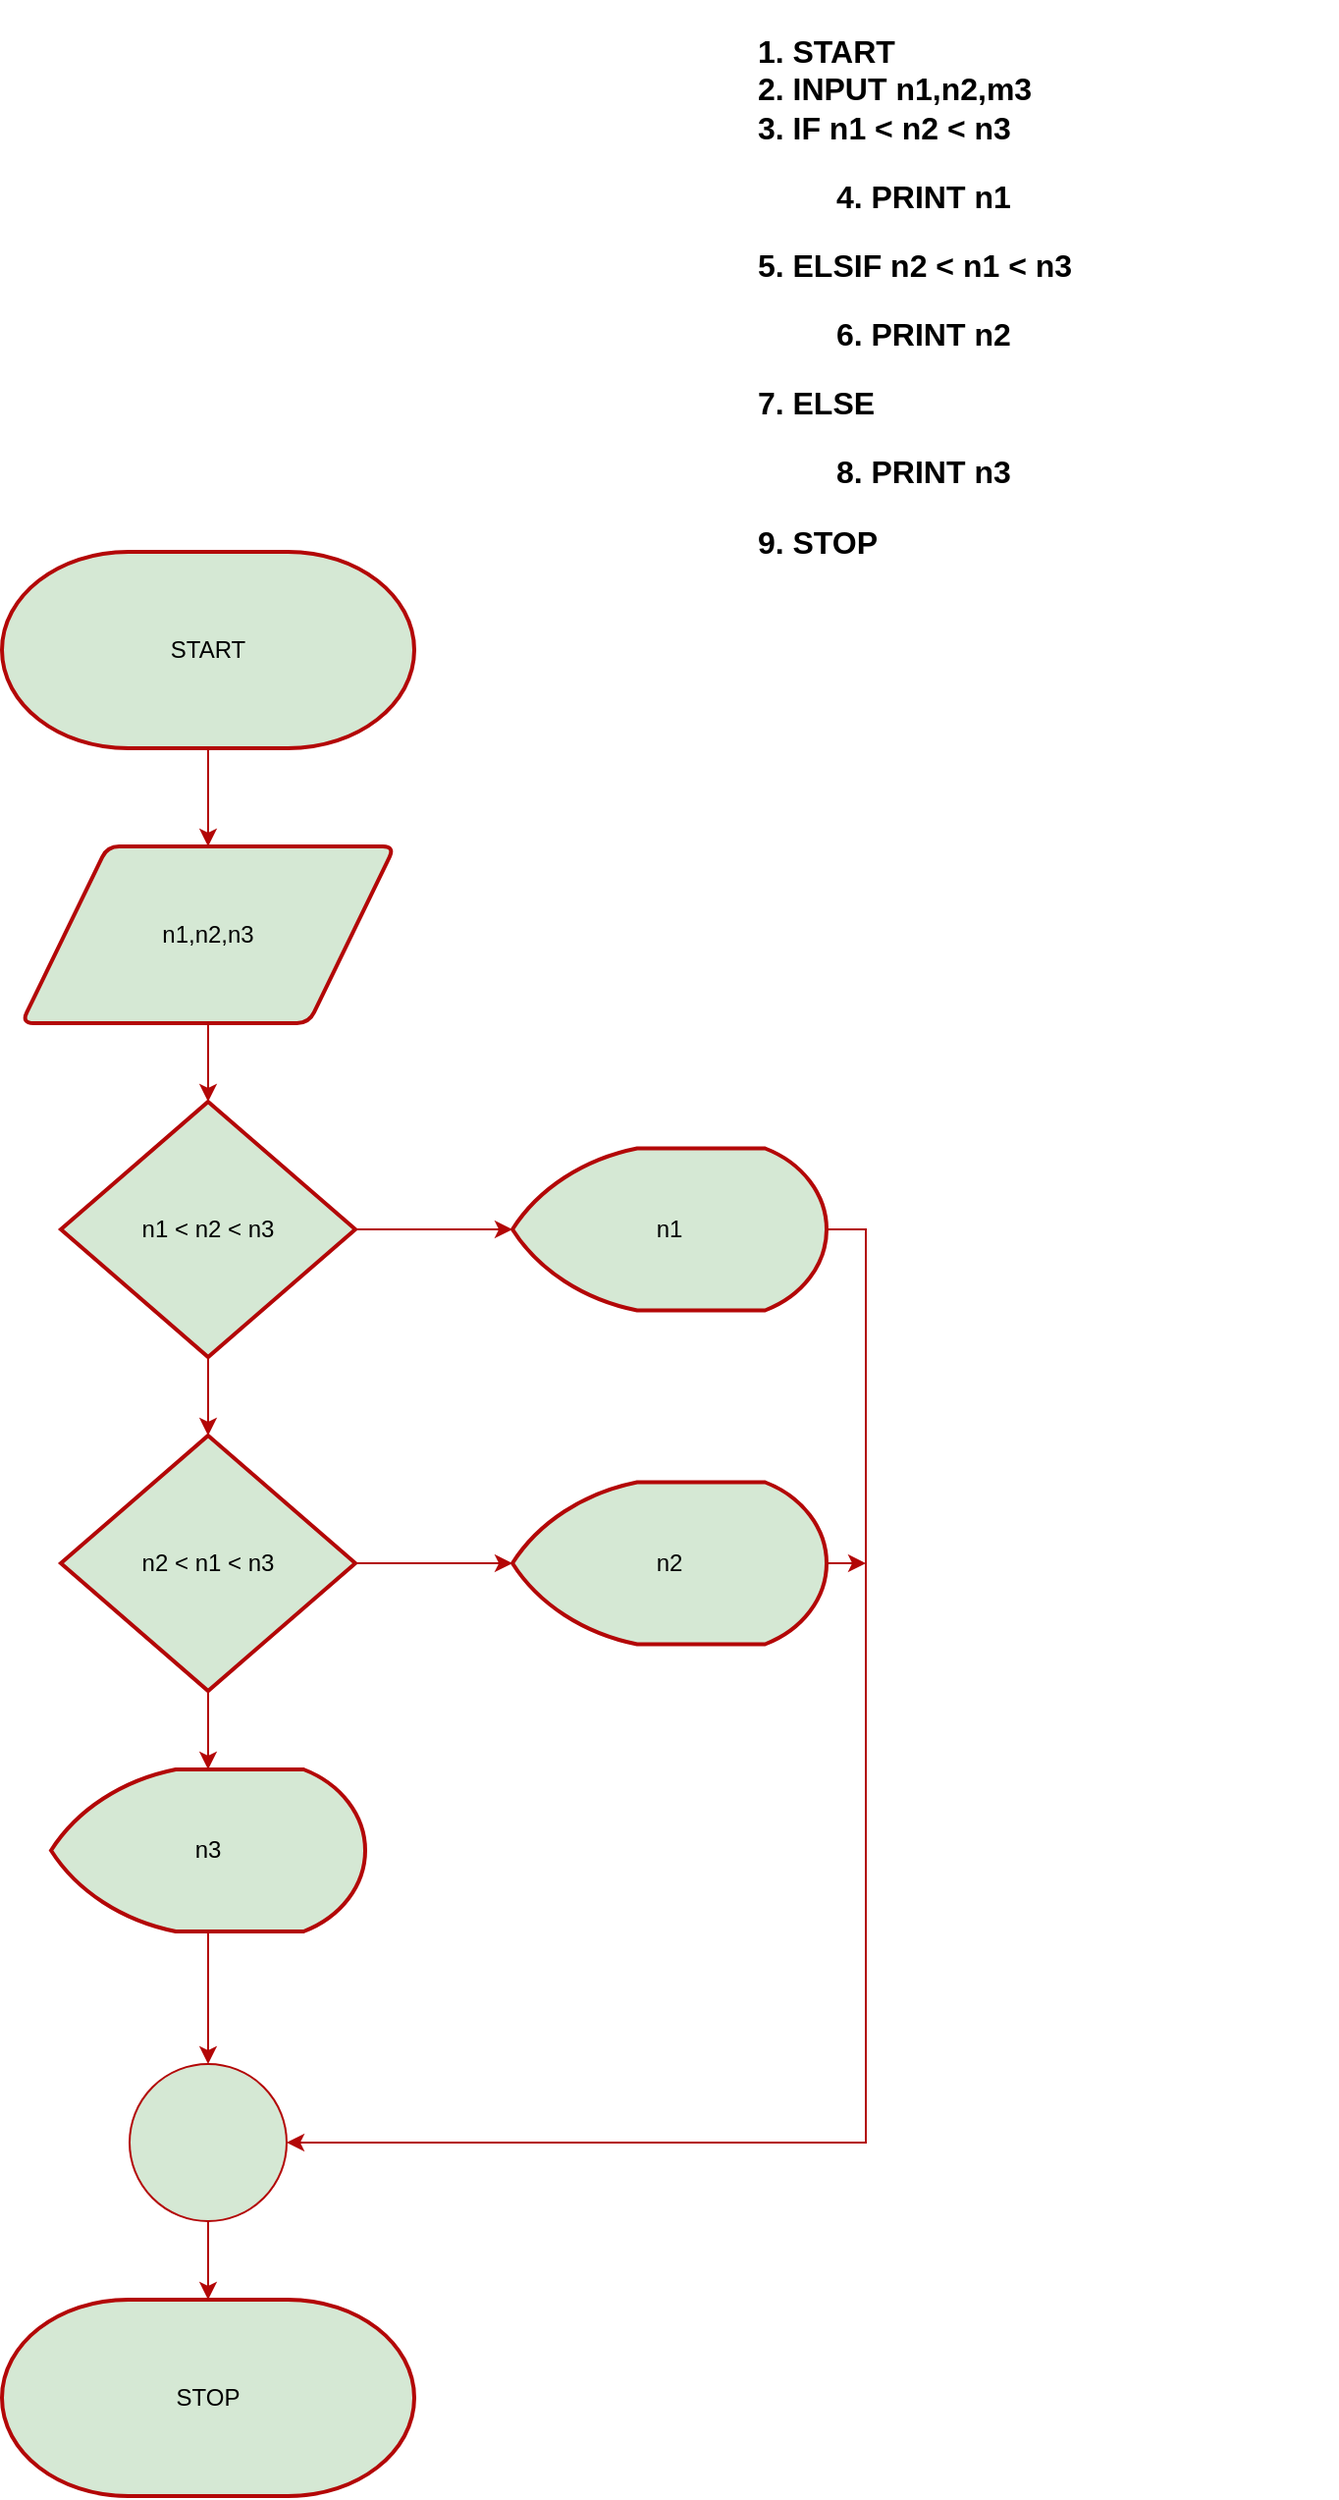 <mxfile version="13.6.2" type="github">
  <diagram id="4qptS2baho3q5u07aVnv" name="Page-1">
    <mxGraphModel dx="1038" dy="1701" grid="1" gridSize="10" guides="1" tooltips="1" connect="1" arrows="1" fold="1" page="1" pageScale="1" pageWidth="827" pageHeight="1169" math="0" shadow="0">
      <root>
        <mxCell id="0" />
        <mxCell id="1" parent="0" />
        <mxCell id="KvPupSMHEYE9dG7mP5cm-2" value="STOP" style="strokeWidth=2;html=1;shape=mxgraph.flowchart.terminator;whiteSpace=wrap;fillColor=#d5e8d4;strokeColor=#B30707;" parent="1" vertex="1">
          <mxGeometry x="230" y="900" width="210" height="100" as="geometry" />
        </mxCell>
        <mxCell id="dsCyRisF26fAmvKFsn9v-1" value="&lt;h3 style=&quot;text-align: left ; font-size: 16px&quot;&gt;&lt;span&gt;1. START&lt;br&gt;&lt;/span&gt;&lt;span&gt;2. INPUT n1,n2,m3&lt;br&gt;&lt;/span&gt;&lt;span&gt;3. IF n1 &amp;lt; n2 &amp;lt; n3&lt;br&gt;&lt;/span&gt;&lt;/h3&gt;&lt;blockquote style=&quot;margin: 0 0 0 40px ; border: none ; padding: 0px&quot;&gt;&lt;h3 style=&quot;text-align: left ; font-size: 16px&quot;&gt;&lt;span&gt;4. PRINT n1&lt;/span&gt;&lt;/h3&gt;&lt;/blockquote&gt;&lt;h3 style=&quot;text-align: left ; font-size: 16px&quot;&gt;&lt;span&gt;5. ELSIF n2 &amp;lt; n1 &amp;lt; n3&lt;br&gt;&lt;/span&gt;&lt;/h3&gt;&lt;blockquote style=&quot;margin: 0 0 0 40px ; border: none ; padding: 0px&quot;&gt;&lt;h3 style=&quot;text-align: left ; font-size: 16px&quot;&gt;&lt;span&gt;6. PRINT n2&lt;/span&gt;&lt;/h3&gt;&lt;/blockquote&gt;&lt;h3 style=&quot;text-align: left ; font-size: 16px&quot;&gt;&lt;span&gt;7. ELSE&lt;br&gt;&lt;/span&gt;&lt;/h3&gt;&lt;blockquote style=&quot;margin: 0 0 0 40px ; border: none ; padding: 0px&quot;&gt;&lt;h3 style=&quot;text-align: left ; font-size: 16px&quot;&gt;&lt;span&gt;8. PRINT n3&lt;/span&gt;&lt;/h3&gt;&lt;/blockquote&gt;&lt;h3 style=&quot;text-align: left ; font-size: 16px&quot;&gt;&lt;span&gt;9. STOP&lt;/span&gt;&lt;/h3&gt;" style="text;html=1;strokeColor=none;fillColor=none;align=center;verticalAlign=middle;whiteSpace=wrap;rounded=0;" vertex="1" parent="1">
          <mxGeometry x="480" y="-260" width="430" height="280" as="geometry" />
        </mxCell>
        <mxCell id="dsCyRisF26fAmvKFsn9v-21" style="edgeStyle=orthogonalEdgeStyle;rounded=0;orthogonalLoop=1;jettySize=auto;html=1;exitX=0.5;exitY=1;exitDx=0;exitDy=0;exitPerimeter=0;entryX=0.5;entryY=0;entryDx=0;entryDy=0;fillColor=#d5e8d4;strokeColor=#B30707;" edge="1" parent="1" source="dsCyRisF26fAmvKFsn9v-22" target="dsCyRisF26fAmvKFsn9v-24">
          <mxGeometry relative="1" as="geometry" />
        </mxCell>
        <mxCell id="dsCyRisF26fAmvKFsn9v-22" value="START" style="strokeWidth=2;html=1;shape=mxgraph.flowchart.terminator;whiteSpace=wrap;fillColor=#d5e8d4;strokeColor=#B30707;" vertex="1" parent="1">
          <mxGeometry x="230" y="10" width="210" height="100" as="geometry" />
        </mxCell>
        <mxCell id="dsCyRisF26fAmvKFsn9v-23" style="edgeStyle=orthogonalEdgeStyle;rounded=0;orthogonalLoop=1;jettySize=auto;html=1;exitX=0.5;exitY=1;exitDx=0;exitDy=0;entryX=0.5;entryY=0;entryDx=0;entryDy=0;entryPerimeter=0;fillColor=#d5e8d4;strokeColor=#B30707;" edge="1" parent="1" source="dsCyRisF26fAmvKFsn9v-24" target="dsCyRisF26fAmvKFsn9v-27">
          <mxGeometry relative="1" as="geometry" />
        </mxCell>
        <mxCell id="dsCyRisF26fAmvKFsn9v-24" value="n1,n2,n3" style="shape=parallelogram;html=1;strokeWidth=2;perimeter=parallelogramPerimeter;whiteSpace=wrap;rounded=1;arcSize=12;size=0.23;fillColor=#d5e8d4;strokeColor=#B30707;" vertex="1" parent="1">
          <mxGeometry x="240" y="160" width="190" height="90" as="geometry" />
        </mxCell>
        <mxCell id="dsCyRisF26fAmvKFsn9v-25" style="edgeStyle=orthogonalEdgeStyle;rounded=0;orthogonalLoop=1;jettySize=auto;html=1;exitX=1;exitY=0.5;exitDx=0;exitDy=0;exitPerimeter=0;entryX=0;entryY=0.5;entryDx=0;entryDy=0;entryPerimeter=0;fillColor=#d5e8d4;strokeColor=#B30707;" edge="1" parent="1" source="dsCyRisF26fAmvKFsn9v-27" target="dsCyRisF26fAmvKFsn9v-29">
          <mxGeometry relative="1" as="geometry" />
        </mxCell>
        <mxCell id="dsCyRisF26fAmvKFsn9v-26" style="edgeStyle=orthogonalEdgeStyle;rounded=0;orthogonalLoop=1;jettySize=auto;html=1;exitX=0.5;exitY=1;exitDx=0;exitDy=0;exitPerimeter=0;entryX=0.5;entryY=0;entryDx=0;entryDy=0;entryPerimeter=0;fillColor=#d5e8d4;strokeColor=#B30707;" edge="1" parent="1" source="dsCyRisF26fAmvKFsn9v-27" target="dsCyRisF26fAmvKFsn9v-32">
          <mxGeometry relative="1" as="geometry" />
        </mxCell>
        <mxCell id="dsCyRisF26fAmvKFsn9v-27" value="n1 &amp;lt; n2 &amp;lt; n3" style="strokeWidth=2;html=1;shape=mxgraph.flowchart.decision;whiteSpace=wrap;fillColor=#d5e8d4;strokeColor=#B30707;" vertex="1" parent="1">
          <mxGeometry x="260" y="290" width="150" height="130" as="geometry" />
        </mxCell>
        <mxCell id="dsCyRisF26fAmvKFsn9v-28" style="edgeStyle=orthogonalEdgeStyle;rounded=0;orthogonalLoop=1;jettySize=auto;html=1;exitX=1;exitY=0.5;exitDx=0;exitDy=0;exitPerimeter=0;entryX=1;entryY=0.5;entryDx=0;entryDy=0;fillColor=#d5e8d4;strokeColor=#B30707;" edge="1" parent="1" source="dsCyRisF26fAmvKFsn9v-29" target="dsCyRisF26fAmvKFsn9v-38">
          <mxGeometry relative="1" as="geometry">
            <mxPoint x="670" y="860.8" as="targetPoint" />
          </mxGeometry>
        </mxCell>
        <mxCell id="dsCyRisF26fAmvKFsn9v-29" value="n1" style="strokeWidth=2;html=1;shape=mxgraph.flowchart.display;whiteSpace=wrap;fillColor=#d5e8d4;strokeColor=#B30707;" vertex="1" parent="1">
          <mxGeometry x="490" y="313.75" width="160" height="82.5" as="geometry" />
        </mxCell>
        <mxCell id="dsCyRisF26fAmvKFsn9v-30" style="edgeStyle=orthogonalEdgeStyle;rounded=0;orthogonalLoop=1;jettySize=auto;html=1;exitX=1;exitY=0.5;exitDx=0;exitDy=0;exitPerimeter=0;fillColor=#d5e8d4;strokeColor=#B30707;" edge="1" parent="1" source="dsCyRisF26fAmvKFsn9v-32" target="dsCyRisF26fAmvKFsn9v-34">
          <mxGeometry relative="1" as="geometry" />
        </mxCell>
        <mxCell id="dsCyRisF26fAmvKFsn9v-31" style="edgeStyle=orthogonalEdgeStyle;rounded=0;orthogonalLoop=1;jettySize=auto;html=1;exitX=0.5;exitY=1;exitDx=0;exitDy=0;exitPerimeter=0;entryX=0.5;entryY=0;entryDx=0;entryDy=0;entryPerimeter=0;fillColor=#d5e8d4;strokeColor=#B30707;" edge="1" parent="1" source="dsCyRisF26fAmvKFsn9v-32" target="dsCyRisF26fAmvKFsn9v-36">
          <mxGeometry relative="1" as="geometry" />
        </mxCell>
        <mxCell id="dsCyRisF26fAmvKFsn9v-32" value="n2 &amp;lt; n1 &amp;lt; n3" style="strokeWidth=2;html=1;shape=mxgraph.flowchart.decision;whiteSpace=wrap;fillColor=#d5e8d4;strokeColor=#B30707;" vertex="1" parent="1">
          <mxGeometry x="260" y="460" width="150" height="130" as="geometry" />
        </mxCell>
        <mxCell id="dsCyRisF26fAmvKFsn9v-33" style="edgeStyle=orthogonalEdgeStyle;rounded=0;orthogonalLoop=1;jettySize=auto;html=1;exitX=1;exitY=0.5;exitDx=0;exitDy=0;exitPerimeter=0;fillColor=#d5e8d4;strokeColor=#B30707;" edge="1" parent="1" source="dsCyRisF26fAmvKFsn9v-34">
          <mxGeometry relative="1" as="geometry">
            <mxPoint x="670" y="525" as="targetPoint" />
          </mxGeometry>
        </mxCell>
        <mxCell id="dsCyRisF26fAmvKFsn9v-34" value="n2" style="strokeWidth=2;html=1;shape=mxgraph.flowchart.display;whiteSpace=wrap;fillColor=#d5e8d4;strokeColor=#B30707;" vertex="1" parent="1">
          <mxGeometry x="490" y="483.75" width="160" height="82.5" as="geometry" />
        </mxCell>
        <mxCell id="dsCyRisF26fAmvKFsn9v-35" style="edgeStyle=orthogonalEdgeStyle;rounded=0;orthogonalLoop=1;jettySize=auto;html=1;exitX=0.5;exitY=1;exitDx=0;exitDy=0;exitPerimeter=0;entryX=0.5;entryY=0;entryDx=0;entryDy=0;fillColor=#d5e8d4;strokeColor=#B30707;" edge="1" parent="1" source="dsCyRisF26fAmvKFsn9v-36" target="dsCyRisF26fAmvKFsn9v-38">
          <mxGeometry relative="1" as="geometry" />
        </mxCell>
        <mxCell id="dsCyRisF26fAmvKFsn9v-36" value="n3" style="strokeWidth=2;html=1;shape=mxgraph.flowchart.display;whiteSpace=wrap;fillColor=#d5e8d4;strokeColor=#B30707;" vertex="1" parent="1">
          <mxGeometry x="255" y="630" width="160" height="82.5" as="geometry" />
        </mxCell>
        <mxCell id="dsCyRisF26fAmvKFsn9v-37" style="edgeStyle=orthogonalEdgeStyle;rounded=0;orthogonalLoop=1;jettySize=auto;html=1;exitX=0.5;exitY=1;exitDx=0;exitDy=0;entryX=0.5;entryY=0;entryDx=0;entryDy=0;entryPerimeter=0;fillColor=#d5e8d4;strokeColor=#B30707;" edge="1" parent="1" source="dsCyRisF26fAmvKFsn9v-38">
          <mxGeometry relative="1" as="geometry">
            <mxPoint x="335" y="900" as="targetPoint" />
          </mxGeometry>
        </mxCell>
        <mxCell id="dsCyRisF26fAmvKFsn9v-38" value="" style="ellipse;whiteSpace=wrap;html=1;aspect=fixed;fillColor=#d5e8d4;strokeColor=#B30707;" vertex="1" parent="1">
          <mxGeometry x="295" y="780" width="80" height="80" as="geometry" />
        </mxCell>
      </root>
    </mxGraphModel>
  </diagram>
</mxfile>
